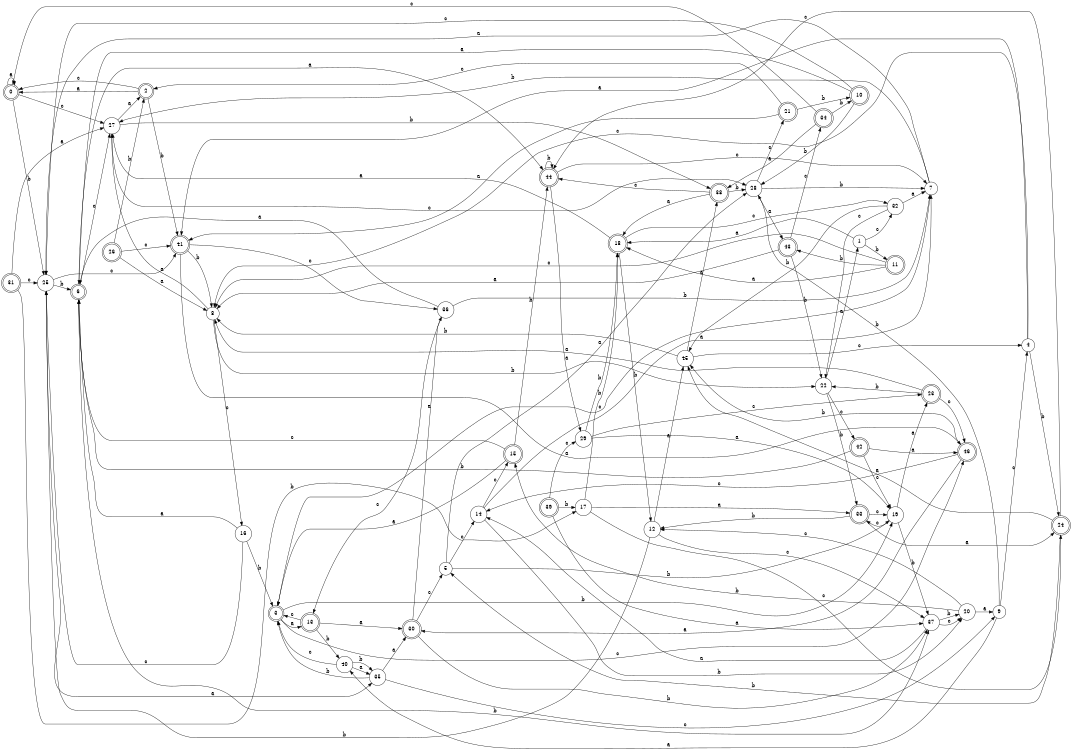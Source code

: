 digraph n38_7 {
__start0 [label="" shape="none"];

rankdir=LR;
size="8,5";

s0 [style="rounded,filled", color="black", fillcolor="white" shape="doublecircle", label="0"];
s1 [style="filled", color="black", fillcolor="white" shape="circle", label="1"];
s2 [style="rounded,filled", color="black", fillcolor="white" shape="doublecircle", label="2"];
s3 [style="rounded,filled", color="black", fillcolor="white" shape="doublecircle", label="3"];
s4 [style="filled", color="black", fillcolor="white" shape="circle", label="4"];
s5 [style="filled", color="black", fillcolor="white" shape="circle", label="5"];
s6 [style="rounded,filled", color="black", fillcolor="white" shape="doublecircle", label="6"];
s7 [style="filled", color="black", fillcolor="white" shape="circle", label="7"];
s8 [style="filled", color="black", fillcolor="white" shape="circle", label="8"];
s9 [style="filled", color="black", fillcolor="white" shape="circle", label="9"];
s10 [style="rounded,filled", color="black", fillcolor="white" shape="doublecircle", label="10"];
s11 [style="rounded,filled", color="black", fillcolor="white" shape="doublecircle", label="11"];
s12 [style="filled", color="black", fillcolor="white" shape="circle", label="12"];
s13 [style="rounded,filled", color="black", fillcolor="white" shape="doublecircle", label="13"];
s14 [style="filled", color="black", fillcolor="white" shape="circle", label="14"];
s15 [style="rounded,filled", color="black", fillcolor="white" shape="doublecircle", label="15"];
s16 [style="filled", color="black", fillcolor="white" shape="circle", label="16"];
s17 [style="filled", color="black", fillcolor="white" shape="circle", label="17"];
s18 [style="rounded,filled", color="black", fillcolor="white" shape="doublecircle", label="18"];
s19 [style="filled", color="black", fillcolor="white" shape="circle", label="19"];
s20 [style="filled", color="black", fillcolor="white" shape="circle", label="20"];
s21 [style="rounded,filled", color="black", fillcolor="white" shape="doublecircle", label="21"];
s22 [style="filled", color="black", fillcolor="white" shape="circle", label="22"];
s23 [style="rounded,filled", color="black", fillcolor="white" shape="doublecircle", label="23"];
s24 [style="rounded,filled", color="black", fillcolor="white" shape="doublecircle", label="24"];
s25 [style="filled", color="black", fillcolor="white" shape="circle", label="25"];
s26 [style="rounded,filled", color="black", fillcolor="white" shape="doublecircle", label="26"];
s27 [style="filled", color="black", fillcolor="white" shape="circle", label="27"];
s28 [style="filled", color="black", fillcolor="white" shape="circle", label="28"];
s29 [style="filled", color="black", fillcolor="white" shape="circle", label="29"];
s30 [style="rounded,filled", color="black", fillcolor="white" shape="doublecircle", label="30"];
s31 [style="rounded,filled", color="black", fillcolor="white" shape="doublecircle", label="31"];
s32 [style="filled", color="black", fillcolor="white" shape="circle", label="32"];
s33 [style="rounded,filled", color="black", fillcolor="white" shape="doublecircle", label="33"];
s34 [style="rounded,filled", color="black", fillcolor="white" shape="doublecircle", label="34"];
s35 [style="filled", color="black", fillcolor="white" shape="circle", label="35"];
s36 [style="filled", color="black", fillcolor="white" shape="circle", label="36"];
s37 [style="filled", color="black", fillcolor="white" shape="circle", label="37"];
s38 [style="rounded,filled", color="black", fillcolor="white" shape="doublecircle", label="38"];
s39 [style="rounded,filled", color="black", fillcolor="white" shape="doublecircle", label="39"];
s40 [style="filled", color="black", fillcolor="white" shape="circle", label="40"];
s41 [style="rounded,filled", color="black", fillcolor="white" shape="doublecircle", label="41"];
s42 [style="rounded,filled", color="black", fillcolor="white" shape="doublecircle", label="42"];
s43 [style="rounded,filled", color="black", fillcolor="white" shape="doublecircle", label="43"];
s44 [style="rounded,filled", color="black", fillcolor="white" shape="doublecircle", label="44"];
s45 [style="filled", color="black", fillcolor="white" shape="circle", label="45"];
s46 [style="rounded,filled", color="black", fillcolor="white" shape="doublecircle", label="46"];
s0 -> s0 [label="a"];
s0 -> s25 [label="b"];
s0 -> s27 [label="c"];
s1 -> s18 [label="a"];
s1 -> s11 [label="b"];
s1 -> s32 [label="c"];
s2 -> s0 [label="a"];
s2 -> s41 [label="b"];
s2 -> s0 [label="c"];
s3 -> s13 [label="a"];
s3 -> s19 [label="b"];
s3 -> s46 [label="c"];
s4 -> s41 [label="a"];
s4 -> s24 [label="b"];
s4 -> s8 [label="c"];
s5 -> s28 [label="a"];
s5 -> s19 [label="b"];
s5 -> s14 [label="c"];
s6 -> s44 [label="a"];
s6 -> s37 [label="b"];
s6 -> s27 [label="c"];
s7 -> s25 [label="a"];
s7 -> s27 [label="b"];
s7 -> s3 [label="c"];
s8 -> s27 [label="a"];
s8 -> s22 [label="b"];
s8 -> s16 [label="c"];
s9 -> s40 [label="a"];
s9 -> s28 [label="b"];
s9 -> s4 [label="c"];
s10 -> s6 [label="a"];
s10 -> s28 [label="b"];
s10 -> s25 [label="c"];
s11 -> s18 [label="a"];
s11 -> s43 [label="b"];
s11 -> s8 [label="c"];
s12 -> s45 [label="a"];
s12 -> s25 [label="b"];
s12 -> s37 [label="c"];
s13 -> s30 [label="a"];
s13 -> s40 [label="b"];
s13 -> s3 [label="c"];
s14 -> s7 [label="a"];
s14 -> s20 [label="b"];
s14 -> s15 [label="c"];
s15 -> s3 [label="a"];
s15 -> s44 [label="b"];
s15 -> s6 [label="c"];
s16 -> s6 [label="a"];
s16 -> s3 [label="b"];
s16 -> s25 [label="c"];
s17 -> s33 [label="a"];
s17 -> s18 [label="b"];
s17 -> s24 [label="c"];
s18 -> s27 [label="a"];
s18 -> s12 [label="b"];
s18 -> s32 [label="c"];
s19 -> s23 [label="a"];
s19 -> s37 [label="b"];
s19 -> s33 [label="c"];
s20 -> s9 [label="a"];
s20 -> s15 [label="b"];
s20 -> s12 [label="c"];
s21 -> s41 [label="a"];
s21 -> s10 [label="b"];
s21 -> s2 [label="c"];
s22 -> s1 [label="a"];
s22 -> s33 [label="b"];
s22 -> s42 [label="c"];
s23 -> s8 [label="a"];
s23 -> s22 [label="b"];
s23 -> s46 [label="c"];
s24 -> s45 [label="a"];
s24 -> s5 [label="b"];
s24 -> s44 [label="c"];
s25 -> s35 [label="a"];
s25 -> s6 [label="b"];
s25 -> s41 [label="c"];
s26 -> s8 [label="a"];
s26 -> s2 [label="b"];
s26 -> s41 [label="c"];
s27 -> s2 [label="a"];
s27 -> s38 [label="b"];
s27 -> s28 [label="c"];
s28 -> s43 [label="a"];
s28 -> s7 [label="b"];
s28 -> s21 [label="c"];
s29 -> s19 [label="a"];
s29 -> s18 [label="b"];
s29 -> s23 [label="c"];
s30 -> s36 [label="a"];
s30 -> s37 [label="b"];
s30 -> s5 [label="c"];
s31 -> s27 [label="a"];
s31 -> s17 [label="b"];
s31 -> s25 [label="c"];
s32 -> s7 [label="a"];
s32 -> s45 [label="b"];
s32 -> s22 [label="c"];
s33 -> s24 [label="a"];
s33 -> s12 [label="b"];
s33 -> s19 [label="c"];
s34 -> s38 [label="a"];
s34 -> s10 [label="b"];
s34 -> s0 [label="c"];
s35 -> s30 [label="a"];
s35 -> s3 [label="b"];
s35 -> s9 [label="c"];
s36 -> s6 [label="a"];
s36 -> s7 [label="b"];
s36 -> s13 [label="c"];
s37 -> s14 [label="a"];
s37 -> s20 [label="b"];
s37 -> s20 [label="c"];
s38 -> s18 [label="a"];
s38 -> s28 [label="b"];
s38 -> s44 [label="c"];
s39 -> s37 [label="a"];
s39 -> s17 [label="b"];
s39 -> s29 [label="c"];
s40 -> s35 [label="a"];
s40 -> s35 [label="b"];
s40 -> s3 [label="c"];
s41 -> s46 [label="a"];
s41 -> s8 [label="b"];
s41 -> s36 [label="c"];
s42 -> s46 [label="a"];
s42 -> s6 [label="b"];
s42 -> s19 [label="c"];
s43 -> s8 [label="a"];
s43 -> s22 [label="b"];
s43 -> s34 [label="c"];
s44 -> s29 [label="a"];
s44 -> s44 [label="b"];
s44 -> s7 [label="c"];
s45 -> s38 [label="a"];
s45 -> s8 [label="b"];
s45 -> s4 [label="c"];
s46 -> s30 [label="a"];
s46 -> s45 [label="b"];
s46 -> s14 [label="c"];

}
